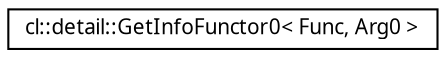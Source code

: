 digraph G
{
  edge [fontname="FreeSans.ttf",fontsize="10",labelfontname="FreeSans.ttf",labelfontsize="10"];
  node [fontname="FreeSans.ttf",fontsize="10",shape=record];
  rankdir=LR;
  Node1 [label="cl::detail::GetInfoFunctor0\< Func, Arg0 \>",height=0.2,width=0.4,color="black", fillcolor="white", style="filled",URL="$structcl_1_1detail_1_1_get_info_functor0.html"];
}
